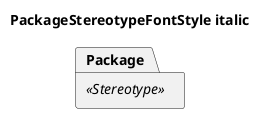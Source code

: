 @startuml
'!include ../../../plantuml-styles/plantuml-ae-skinparam-ex.iuml

skinparam PackageStereotypeFontStyle italic

title PackageStereotypeFontStyle italic

package Package <<Stereotype>>
@enduml